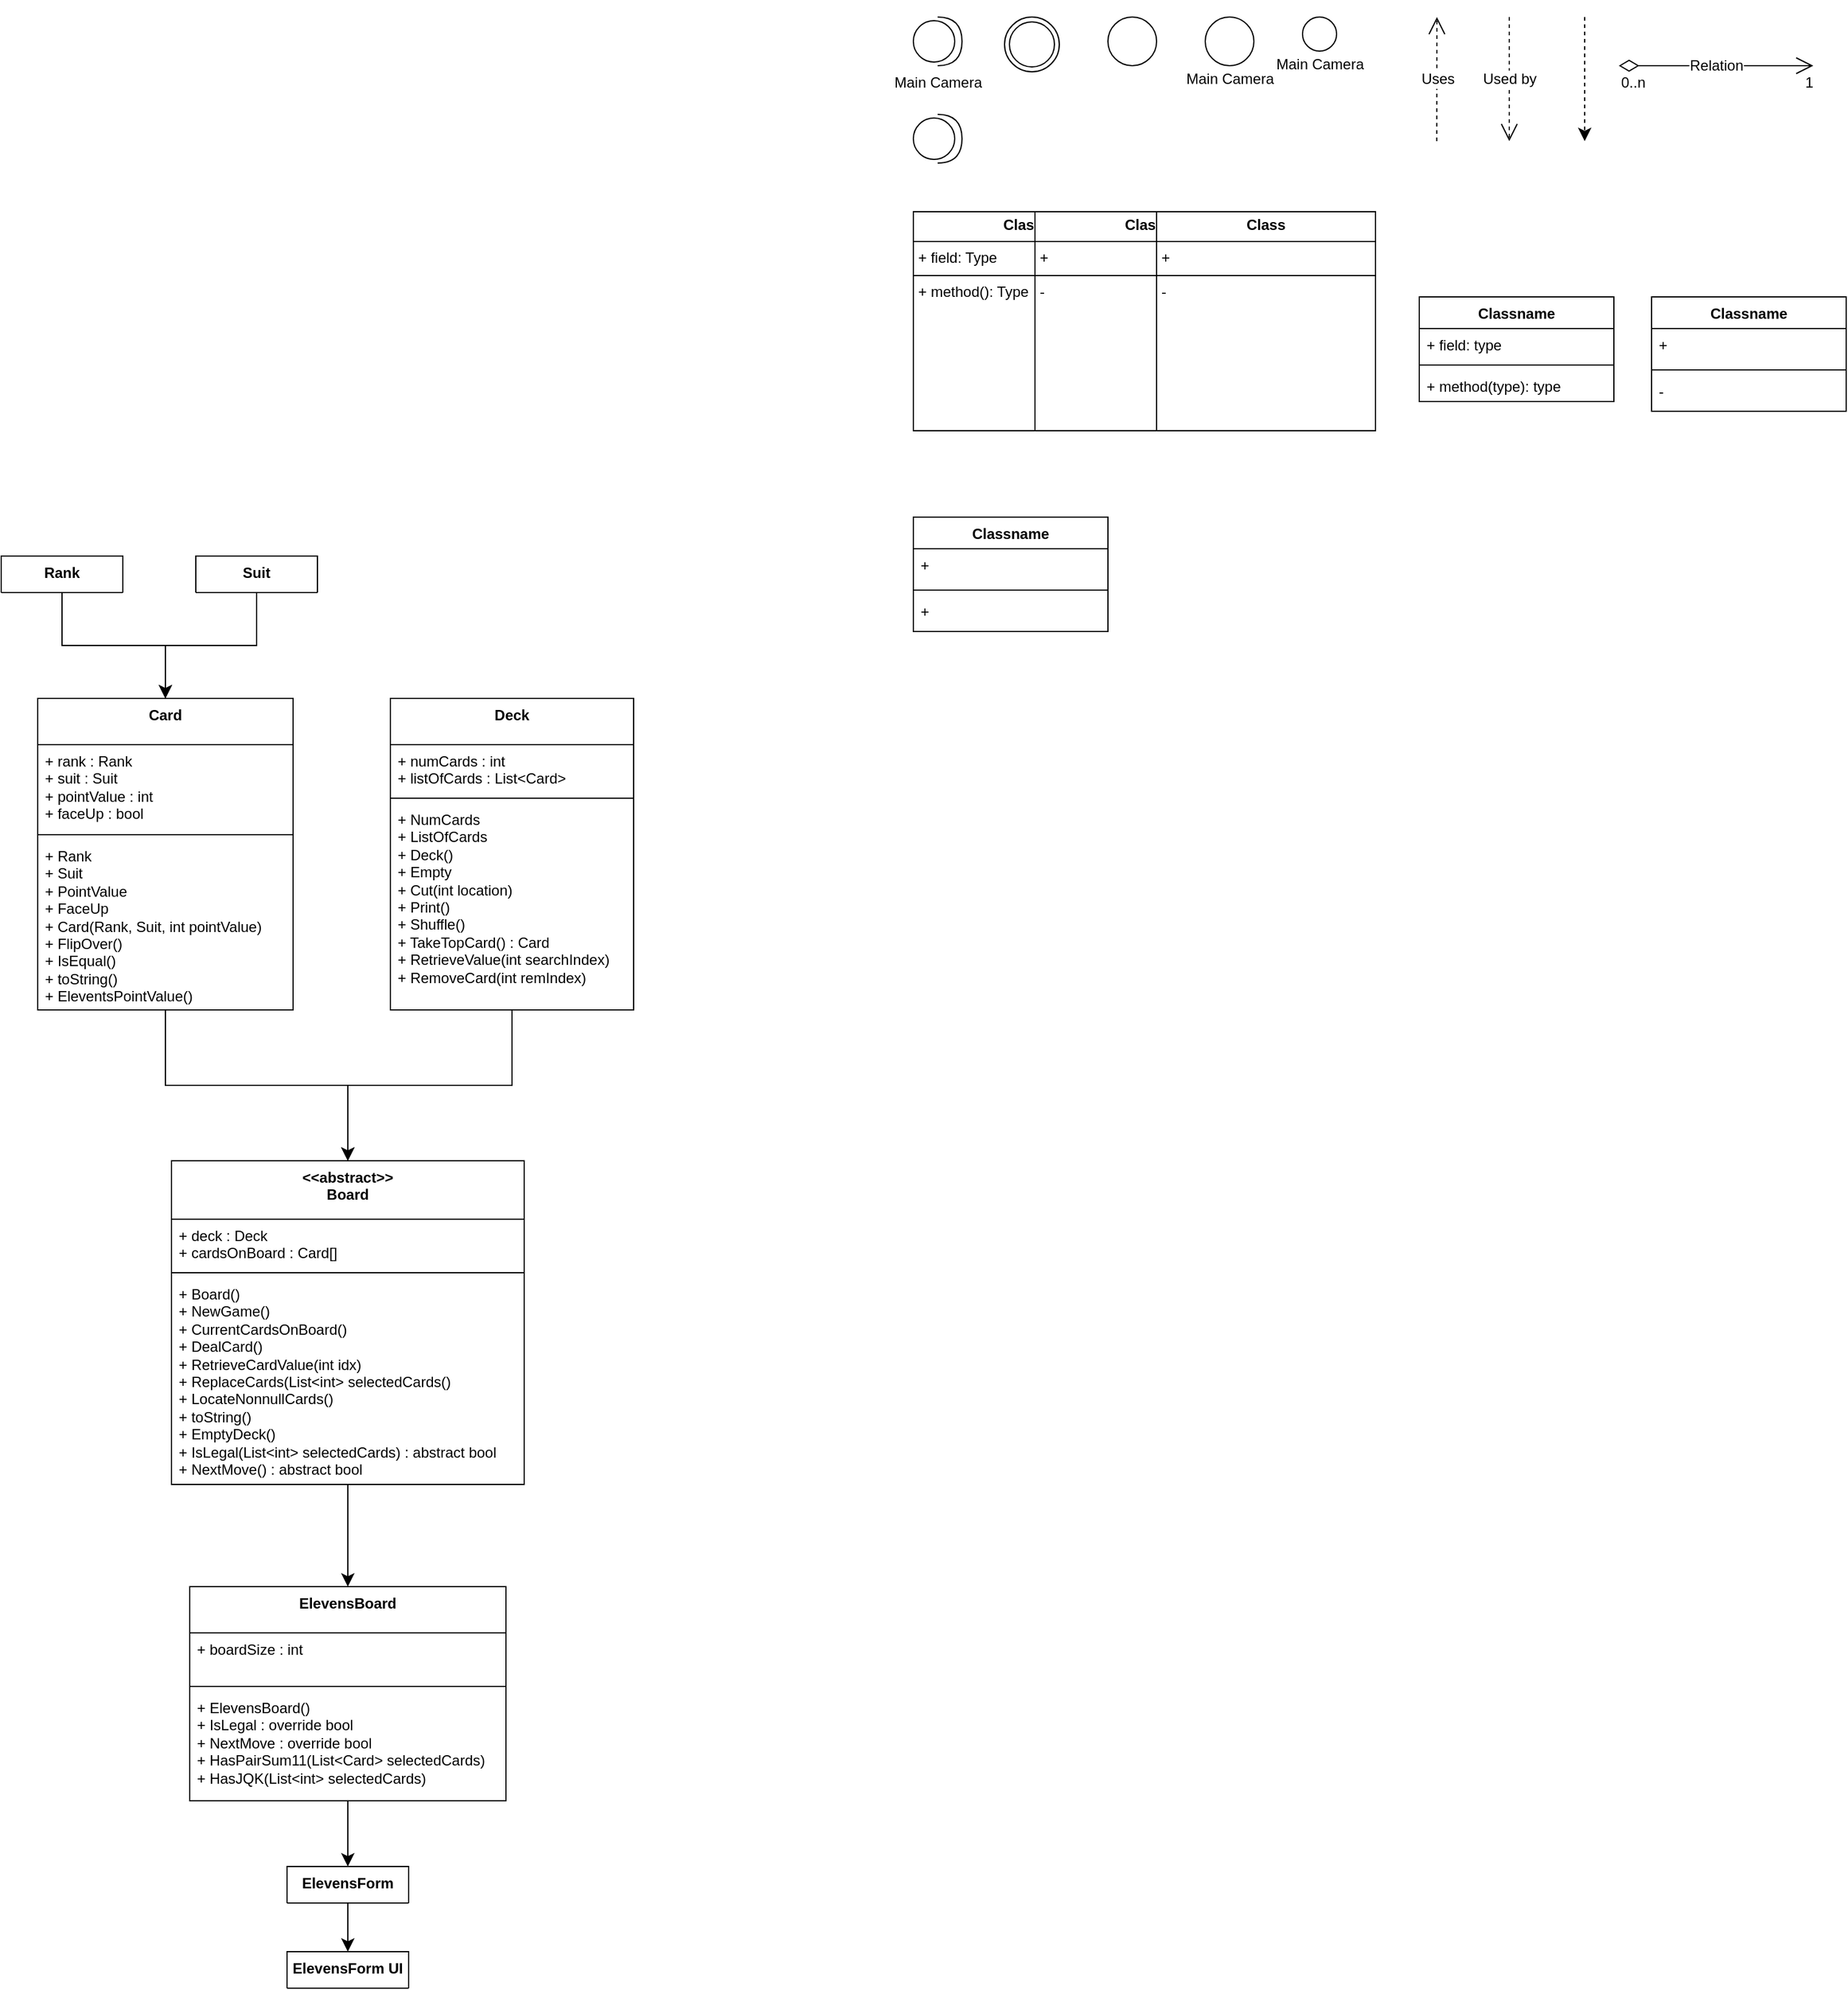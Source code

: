 <mxfile version="24.4.9" type="github" pages="2">
  <diagram id="C5RBs43oDa-KdzZeNtuy" name="Page-1">
    <mxGraphModel dx="2862" dy="1292" grid="1" gridSize="10" guides="1" tooltips="1" connect="1" arrows="1" fold="1" page="1" pageScale="1" pageWidth="827" pageHeight="1169" math="0" shadow="0">
      <root>
        <mxCell id="WIyWlLk6GJQsqaUBKTNV-0" />
        <mxCell id="WIyWlLk6GJQsqaUBKTNV-1" parent="WIyWlLk6GJQsqaUBKTNV-0" />
        <mxCell id="KGcUv-pFr_gMB9oFCGtX-23" value="&lt;p style=&quot;margin:0px;margin-top:4px;text-align:center;&quot;&gt;&lt;b&gt;Class&lt;/b&gt;&lt;/p&gt;&lt;hr size=&quot;1&quot; style=&quot;border-style:solid;&quot;/&gt;&lt;p style=&quot;margin:0px;margin-left:4px;&quot;&gt;+ field: Type&lt;/p&gt;&lt;hr size=&quot;1&quot; style=&quot;border-style:solid;&quot;/&gt;&lt;p style=&quot;margin:0px;margin-left:4px;&quot;&gt;+ method(): Type&lt;/p&gt;" style="verticalAlign=top;align=left;overflow=fill;html=1;whiteSpace=wrap;" parent="WIyWlLk6GJQsqaUBKTNV-1" vertex="1">
          <mxGeometry x="30" y="240" width="180" height="180" as="geometry" />
        </mxCell>
        <mxCell id="KGcUv-pFr_gMB9oFCGtX-24" value="" style="shape=providedRequiredInterface;html=1;verticalLabelPosition=bottom;sketch=0;" parent="WIyWlLk6GJQsqaUBKTNV-1" vertex="1">
          <mxGeometry x="30" y="160" width="40" height="40" as="geometry" />
        </mxCell>
        <mxCell id="KGcUv-pFr_gMB9oFCGtX-25" value="Main Camera" style="shape=providedRequiredInterface;html=1;verticalLabelPosition=bottom;sketch=0;verticalAlign=top;" parent="WIyWlLk6GJQsqaUBKTNV-1" vertex="1">
          <mxGeometry x="30" y="80" width="40" height="40" as="geometry" />
        </mxCell>
        <mxCell id="KGcUv-pFr_gMB9oFCGtX-26" value="&lt;p style=&quot;margin:0px;margin-top:4px;text-align:center;&quot;&gt;&lt;b&gt;Class&lt;/b&gt;&lt;/p&gt;&lt;hr size=&quot;1&quot; style=&quot;border-style:solid;&quot;&gt;&lt;p style=&quot;margin:0px;margin-left:4px;&quot;&gt;+&amp;nbsp;&lt;/p&gt;&lt;hr size=&quot;1&quot; style=&quot;border-style:solid;&quot;&gt;&lt;p style=&quot;margin:0px;margin-left:4px;&quot;&gt;-&amp;nbsp;&lt;/p&gt;" style="verticalAlign=top;align=left;overflow=fill;html=1;whiteSpace=wrap;" parent="WIyWlLk6GJQsqaUBKTNV-1" vertex="1">
          <mxGeometry x="130" y="240" width="180" height="180" as="geometry" />
        </mxCell>
        <mxCell id="KGcUv-pFr_gMB9oFCGtX-27" value="&lt;p style=&quot;margin:0px;margin-top:4px;text-align:center;&quot;&gt;&lt;b&gt;Class&lt;/b&gt;&lt;/p&gt;&lt;hr size=&quot;1&quot; style=&quot;border-style:solid;&quot;&gt;&lt;p style=&quot;margin:0px;margin-left:4px;&quot;&gt;+&amp;nbsp;&lt;/p&gt;&lt;hr size=&quot;1&quot; style=&quot;border-style:solid;&quot;&gt;&lt;p style=&quot;margin:0px;margin-left:4px;&quot;&gt;-&amp;nbsp;&lt;/p&gt;" style="verticalAlign=top;align=left;overflow=fill;html=1;whiteSpace=wrap;collapsible=1;" parent="WIyWlLk6GJQsqaUBKTNV-1" vertex="1">
          <mxGeometry x="230" y="240" width="180" height="180" as="geometry">
            <mxRectangle x="720" y="360" width="70" height="90" as="alternateBounds" />
          </mxGeometry>
        </mxCell>
        <mxCell id="KGcUv-pFr_gMB9oFCGtX-28" value="" style="ellipse;html=1;shape=endState;align=left;verticalAlign=top;fontFamily=Helvetica;fontSize=12;strokeColor=default;fillColor=none;" parent="WIyWlLk6GJQsqaUBKTNV-1" vertex="1">
          <mxGeometry x="105" y="80" width="45" height="45" as="geometry" />
        </mxCell>
        <mxCell id="KGcUv-pFr_gMB9oFCGtX-29" value="" style="ellipse;whiteSpace=wrap;html=1;aspect=fixed;strokeColor=default;align=left;verticalAlign=top;fontFamily=Helvetica;fontSize=12;fontColor=default;fillColor=default;" parent="WIyWlLk6GJQsqaUBKTNV-1" vertex="1">
          <mxGeometry x="190" y="80" width="40" height="40" as="geometry" />
        </mxCell>
        <mxCell id="KGcUv-pFr_gMB9oFCGtX-30" value="Main Camera" style="ellipse;strokeColor=default;align=center;verticalAlign=bottom;fontFamily=Helvetica;fontSize=12;fontColor=default;fillColor=none;html=1;labelBorderColor=none;labelBackgroundColor=none;noLabel=0;collapsible=0;backgroundOutline=0;movableLabel=1;aspect=fixed;enumerate=0;" parent="WIyWlLk6GJQsqaUBKTNV-1" vertex="1">
          <mxGeometry x="270" y="80" width="40" height="40" as="geometry">
            <mxPoint y="20" as="offset" />
          </mxGeometry>
        </mxCell>
        <mxCell id="KGcUv-pFr_gMB9oFCGtX-31" value="Main Camera" style="ellipse;strokeColor=default;align=center;verticalAlign=bottom;fontFamily=Helvetica;fontSize=12;fontColor=default;fillColor=none;html=1;labelBorderColor=none;labelBackgroundColor=none;noLabel=0;collapsible=0;backgroundOutline=0;movableLabel=1;aspect=fixed;enumerate=0;" parent="WIyWlLk6GJQsqaUBKTNV-1" vertex="1">
          <mxGeometry x="350" y="80" width="28" height="28" as="geometry">
            <mxPoint y="20" as="offset" />
          </mxGeometry>
        </mxCell>
        <mxCell id="KGcUv-pFr_gMB9oFCGtX-32" value="Classname" style="swimlane;fontStyle=1;align=center;verticalAlign=top;childLayout=stackLayout;horizontal=1;startSize=26;horizontalStack=0;resizeParent=1;resizeParentMax=0;resizeLast=0;collapsible=1;marginBottom=0;whiteSpace=wrap;html=1;autosize=1;" parent="WIyWlLk6GJQsqaUBKTNV-1" vertex="1">
          <mxGeometry x="446" y="310" width="160" height="86" as="geometry">
            <mxRectangle x="456" y="270" width="100" height="30" as="alternateBounds" />
          </mxGeometry>
        </mxCell>
        <mxCell id="KGcUv-pFr_gMB9oFCGtX-33" value="+ field: type" style="text;strokeColor=none;fillColor=none;align=left;verticalAlign=top;spacingLeft=4;spacingRight=4;overflow=hidden;rotatable=0;points=[[0,0.5],[1,0.5]];portConstraint=eastwest;whiteSpace=wrap;html=1;autosize=1;" parent="KGcUv-pFr_gMB9oFCGtX-32" vertex="1">
          <mxGeometry y="26" width="160" height="26" as="geometry" />
        </mxCell>
        <mxCell id="KGcUv-pFr_gMB9oFCGtX-34" value="" style="line;strokeWidth=1;fillColor=none;align=left;verticalAlign=middle;spacingTop=-1;spacingLeft=3;spacingRight=3;rotatable=0;labelPosition=right;points=[];portConstraint=eastwest;strokeColor=inherit;" parent="KGcUv-pFr_gMB9oFCGtX-32" vertex="1">
          <mxGeometry y="52" width="160" height="8" as="geometry" />
        </mxCell>
        <mxCell id="KGcUv-pFr_gMB9oFCGtX-35" value="+ method(type): type" style="text;strokeColor=none;fillColor=none;align=left;verticalAlign=top;spacingLeft=4;spacingRight=4;overflow=hidden;rotatable=0;points=[[0,0.5],[1,0.5]];portConstraint=eastwest;whiteSpace=wrap;html=1;autosize=1;" parent="KGcUv-pFr_gMB9oFCGtX-32" vertex="1">
          <mxGeometry y="60" width="160" height="26" as="geometry" />
        </mxCell>
        <mxCell id="KGcUv-pFr_gMB9oFCGtX-36" value="Classname" style="swimlane;fontStyle=1;align=center;verticalAlign=top;childLayout=stackLayout;horizontal=1;startSize=26;horizontalStack=0;resizeParent=1;resizeParentMax=0;resizeLast=0;collapsible=1;marginBottom=0;whiteSpace=wrap;html=1;autosize=1;" parent="WIyWlLk6GJQsqaUBKTNV-1" vertex="1">
          <mxGeometry x="637" y="310" width="160" height="94" as="geometry">
            <mxRectangle x="456" y="270" width="100" height="30" as="alternateBounds" />
          </mxGeometry>
        </mxCell>
        <mxCell id="KGcUv-pFr_gMB9oFCGtX-37" value="+&amp;nbsp;" style="text;strokeColor=none;fillColor=none;align=left;verticalAlign=top;spacingLeft=4;spacingRight=4;overflow=hidden;rotatable=0;points=[[0,0.5],[1,0.5]];portConstraint=eastwest;whiteSpace=wrap;html=1;autosize=1;" parent="KGcUv-pFr_gMB9oFCGtX-36" vertex="1">
          <mxGeometry y="26" width="160" height="30" as="geometry" />
        </mxCell>
        <mxCell id="KGcUv-pFr_gMB9oFCGtX-38" value="" style="line;strokeWidth=1;fillColor=none;align=left;verticalAlign=middle;spacingTop=-1;spacingLeft=3;spacingRight=3;rotatable=0;labelPosition=right;points=[];portConstraint=eastwest;strokeColor=inherit;" parent="KGcUv-pFr_gMB9oFCGtX-36" vertex="1">
          <mxGeometry y="56" width="160" height="8" as="geometry" />
        </mxCell>
        <mxCell id="KGcUv-pFr_gMB9oFCGtX-39" value="-&amp;nbsp;" style="text;strokeColor=none;fillColor=none;align=left;verticalAlign=top;spacingLeft=4;spacingRight=4;overflow=hidden;rotatable=0;points=[[0,0.5],[1,0.5]];portConstraint=eastwest;whiteSpace=wrap;html=1;autosize=1;" parent="KGcUv-pFr_gMB9oFCGtX-36" vertex="1">
          <mxGeometry y="64" width="160" height="30" as="geometry" />
        </mxCell>
        <mxCell id="KGcUv-pFr_gMB9oFCGtX-40" style="edgeStyle=elbowEdgeStyle;rounded=0;orthogonalLoop=1;jettySize=auto;elbow=vertical;html=1;strokeColor=default;align=center;verticalAlign=middle;fontFamily=Helvetica;fontSize=12;fontColor=default;labelBackgroundColor=default;startSize=8;endArrow=classic;endSize=8;dashed=1;" parent="WIyWlLk6GJQsqaUBKTNV-1" edge="1">
          <mxGeometry relative="1" as="geometry">
            <mxPoint x="582" y="80.0" as="sourcePoint" />
            <mxPoint x="582" y="182" as="targetPoint" />
          </mxGeometry>
        </mxCell>
        <mxCell id="KGcUv-pFr_gMB9oFCGtX-41" value="Uses" style="endArrow=open;endSize=12;dashed=1;html=1;rounded=0;strokeColor=default;align=center;verticalAlign=middle;fontFamily=Helvetica;fontSize=12;fontColor=default;labelBackgroundColor=default;edgeStyle=elbowEdgeStyle;elbow=horizontal;" parent="WIyWlLk6GJQsqaUBKTNV-1" edge="1">
          <mxGeometry width="160" relative="1" as="geometry">
            <mxPoint x="460.354" y="182" as="sourcePoint" />
            <mxPoint x="460.354" y="80.0" as="targetPoint" />
          </mxGeometry>
        </mxCell>
        <mxCell id="KGcUv-pFr_gMB9oFCGtX-42" value="Used by" style="endArrow=open;endSize=12;dashed=1;html=1;rounded=0;strokeColor=default;align=center;verticalAlign=middle;fontFamily=Helvetica;fontSize=12;fontColor=default;labelBackgroundColor=default;edgeStyle=elbowEdgeStyle;elbow=horizontal;" parent="WIyWlLk6GJQsqaUBKTNV-1" edge="1">
          <mxGeometry width="160" relative="1" as="geometry">
            <mxPoint x="520" y="80" as="sourcePoint" />
            <mxPoint x="520" y="182" as="targetPoint" />
          </mxGeometry>
        </mxCell>
        <mxCell id="KGcUv-pFr_gMB9oFCGtX-43" value="Relation" style="endArrow=open;html=1;endSize=12;startArrow=diamondThin;startSize=14;startFill=0;edgeStyle=orthogonalEdgeStyle;rounded=0;strokeColor=default;align=center;verticalAlign=middle;fontFamily=Helvetica;fontSize=12;fontColor=default;labelBackgroundColor=default;elbow=vertical;" parent="WIyWlLk6GJQsqaUBKTNV-1" edge="1">
          <mxGeometry relative="1" as="geometry">
            <mxPoint x="610" y="120" as="sourcePoint" />
            <mxPoint x="770" y="120" as="targetPoint" />
          </mxGeometry>
        </mxCell>
        <mxCell id="KGcUv-pFr_gMB9oFCGtX-44" value="0..n" style="edgeLabel;resizable=0;html=1;align=left;verticalAlign=top;fontFamily=Helvetica;fontSize=12;fontColor=default;labelBackgroundColor=default;" parent="KGcUv-pFr_gMB9oFCGtX-43" connectable="0" vertex="1">
          <mxGeometry x="-1" relative="1" as="geometry" />
        </mxCell>
        <mxCell id="KGcUv-pFr_gMB9oFCGtX-45" value="1" style="edgeLabel;resizable=0;html=1;align=right;verticalAlign=top;fontFamily=Helvetica;fontSize=12;fontColor=default;labelBackgroundColor=default;" parent="KGcUv-pFr_gMB9oFCGtX-43" connectable="0" vertex="1">
          <mxGeometry x="1" relative="1" as="geometry" />
        </mxCell>
        <mxCell id="KGcUv-pFr_gMB9oFCGtX-87" style="edgeStyle=elbowEdgeStyle;rounded=0;orthogonalLoop=1;jettySize=auto;html=1;fontSize=12;startSize=8;endSize=8;elbow=vertical;" parent="WIyWlLk6GJQsqaUBKTNV-1" source="KGcUv-pFr_gMB9oFCGtX-46" target="KGcUv-pFr_gMB9oFCGtX-71" edge="1">
          <mxGeometry relative="1" as="geometry" />
        </mxCell>
        <mxCell id="KGcUv-pFr_gMB9oFCGtX-46" value="Rank" style="swimlane;fontStyle=1;align=center;verticalAlign=top;childLayout=stackLayout;horizontal=1;startSize=38;horizontalStack=0;resizeParent=1;resizeParentMax=0;resizeLast=0;collapsible=1;marginBottom=0;whiteSpace=wrap;html=1;autosize=1;" parent="WIyWlLk6GJQsqaUBKTNV-1" vertex="1" collapsed="1">
          <mxGeometry x="-720" y="523" width="100" height="30" as="geometry">
            <mxRectangle x="-500" y="600" width="160" height="106" as="alternateBounds" />
          </mxGeometry>
        </mxCell>
        <mxCell id="KGcUv-pFr_gMB9oFCGtX-47" value="+&amp;nbsp;" style="text;strokeColor=none;fillColor=none;align=left;verticalAlign=top;spacingLeft=4;spacingRight=4;overflow=hidden;rotatable=0;points=[[0,0.5],[1,0.5]];portConstraint=eastwest;whiteSpace=wrap;html=1;autosize=1;" parent="KGcUv-pFr_gMB9oFCGtX-46" vertex="1">
          <mxGeometry y="38" width="160" height="30" as="geometry" />
        </mxCell>
        <mxCell id="KGcUv-pFr_gMB9oFCGtX-48" value="" style="line;strokeWidth=1;fillColor=none;align=left;verticalAlign=middle;spacingTop=-1;spacingLeft=3;spacingRight=3;rotatable=0;labelPosition=right;points=[];portConstraint=eastwest;strokeColor=inherit;" parent="KGcUv-pFr_gMB9oFCGtX-46" vertex="1">
          <mxGeometry y="68" width="160" height="8" as="geometry" />
        </mxCell>
        <mxCell id="KGcUv-pFr_gMB9oFCGtX-49" value="-&amp;nbsp;" style="text;strokeColor=none;fillColor=none;align=left;verticalAlign=top;spacingLeft=4;spacingRight=4;overflow=hidden;rotatable=0;points=[[0,0.5],[1,0.5]];portConstraint=eastwest;whiteSpace=wrap;html=1;autosize=1;" parent="KGcUv-pFr_gMB9oFCGtX-46" vertex="1">
          <mxGeometry y="76" width="160" height="30" as="geometry" />
        </mxCell>
        <mxCell id="KGcUv-pFr_gMB9oFCGtX-88" style="edgeStyle=elbowEdgeStyle;rounded=0;orthogonalLoop=1;jettySize=auto;elbow=vertical;html=1;strokeColor=default;align=center;verticalAlign=middle;fontFamily=Helvetica;fontSize=12;fontColor=default;labelBackgroundColor=default;startSize=8;endArrow=classic;endSize=8;" parent="WIyWlLk6GJQsqaUBKTNV-1" source="KGcUv-pFr_gMB9oFCGtX-54" target="KGcUv-pFr_gMB9oFCGtX-71" edge="1">
          <mxGeometry relative="1" as="geometry" />
        </mxCell>
        <mxCell id="KGcUv-pFr_gMB9oFCGtX-54" value="Suit" style="swimlane;fontStyle=1;align=center;verticalAlign=top;childLayout=stackLayout;horizontal=1;startSize=38;horizontalStack=0;resizeParent=1;resizeParentMax=0;resizeLast=0;collapsible=1;marginBottom=0;whiteSpace=wrap;html=1;autosize=1;" parent="WIyWlLk6GJQsqaUBKTNV-1" vertex="1" collapsed="1">
          <mxGeometry x="-560" y="523" width="100" height="30" as="geometry">
            <mxRectangle x="-280" y="568" width="160" height="106" as="alternateBounds" />
          </mxGeometry>
        </mxCell>
        <mxCell id="KGcUv-pFr_gMB9oFCGtX-55" value="+&amp;nbsp;" style="text;strokeColor=none;fillColor=none;align=left;verticalAlign=top;spacingLeft=4;spacingRight=4;overflow=hidden;rotatable=0;points=[[0,0.5],[1,0.5]];portConstraint=eastwest;whiteSpace=wrap;html=1;autosize=1;" parent="KGcUv-pFr_gMB9oFCGtX-54" vertex="1">
          <mxGeometry y="38" width="160" height="30" as="geometry" />
        </mxCell>
        <mxCell id="KGcUv-pFr_gMB9oFCGtX-56" value="" style="line;strokeWidth=1;fillColor=none;align=left;verticalAlign=middle;spacingTop=-1;spacingLeft=3;spacingRight=3;rotatable=0;labelPosition=right;points=[];portConstraint=eastwest;strokeColor=inherit;" parent="KGcUv-pFr_gMB9oFCGtX-54" vertex="1">
          <mxGeometry y="68" width="160" height="8" as="geometry" />
        </mxCell>
        <mxCell id="KGcUv-pFr_gMB9oFCGtX-57" value="-&amp;nbsp;" style="text;strokeColor=none;fillColor=none;align=left;verticalAlign=top;spacingLeft=4;spacingRight=4;overflow=hidden;rotatable=0;points=[[0,0.5],[1,0.5]];portConstraint=eastwest;whiteSpace=wrap;html=1;autosize=1;" parent="KGcUv-pFr_gMB9oFCGtX-54" vertex="1">
          <mxGeometry y="76" width="160" height="30" as="geometry" />
        </mxCell>
        <mxCell id="KGcUv-pFr_gMB9oFCGtX-95" style="edgeStyle=elbowEdgeStyle;rounded=0;orthogonalLoop=1;jettySize=auto;elbow=vertical;html=1;strokeColor=default;align=center;verticalAlign=middle;fontFamily=Helvetica;fontSize=12;fontColor=default;labelBackgroundColor=default;startSize=8;endArrow=classic;endSize=8;" parent="WIyWlLk6GJQsqaUBKTNV-1" source="KGcUv-pFr_gMB9oFCGtX-58" target="KGcUv-pFr_gMB9oFCGtX-83" edge="1">
          <mxGeometry relative="1" as="geometry" />
        </mxCell>
        <mxCell id="KGcUv-pFr_gMB9oFCGtX-58" value="Deck" style="swimlane;fontStyle=1;align=center;verticalAlign=top;childLayout=stackLayout;horizontal=1;startSize=38;horizontalStack=0;resizeParent=1;resizeParentMax=0;resizeLast=0;collapsible=1;marginBottom=0;whiteSpace=wrap;html=1;autosize=1;" parent="WIyWlLk6GJQsqaUBKTNV-1" vertex="1">
          <mxGeometry x="-400" y="640" width="200" height="256" as="geometry">
            <mxRectangle x="456" y="270" width="100" height="30" as="alternateBounds" />
          </mxGeometry>
        </mxCell>
        <mxCell id="KGcUv-pFr_gMB9oFCGtX-59" value="&lt;div&gt;+ numCards : int&lt;br&gt;&lt;/div&gt;+ listOfCards : List&amp;lt;Card&amp;gt;" style="text;strokeColor=none;fillColor=none;align=left;verticalAlign=top;spacingLeft=4;spacingRight=4;overflow=hidden;rotatable=0;points=[[0,0.5],[1,0.5]];portConstraint=eastwest;whiteSpace=wrap;html=1;autosize=1;" parent="KGcUv-pFr_gMB9oFCGtX-58" vertex="1">
          <mxGeometry y="38" width="200" height="40" as="geometry" />
        </mxCell>
        <mxCell id="KGcUv-pFr_gMB9oFCGtX-60" value="" style="line;strokeWidth=1;fillColor=none;align=left;verticalAlign=middle;spacingTop=-1;spacingLeft=3;spacingRight=3;rotatable=0;labelPosition=right;points=[];portConstraint=eastwest;strokeColor=inherit;" parent="KGcUv-pFr_gMB9oFCGtX-58" vertex="1">
          <mxGeometry y="78" width="200" height="8" as="geometry" />
        </mxCell>
        <mxCell id="KGcUv-pFr_gMB9oFCGtX-61" value="+ NumCards&lt;div&gt;+ ListOfCards&lt;/div&gt;&lt;div&gt;+ Deck()&lt;/div&gt;&lt;div&gt;+ Empty&lt;/div&gt;&lt;div&gt;+ Cut(int location)&lt;/div&gt;&lt;div&gt;+ Print()&lt;/div&gt;&lt;div&gt;+ Shuffle()&lt;/div&gt;&lt;div&gt;+ TakeTopCard() : Card&lt;/div&gt;&lt;div&gt;&lt;div&gt;+ RetrieveValue(int searchIndex)&lt;/div&gt;&lt;/div&gt;&lt;div&gt;&lt;span style=&quot;background-color: initial;&quot;&gt;+ RemoveCard(int remIndex)&lt;/span&gt;&lt;br&gt;&lt;/div&gt;&lt;div&gt;&lt;br&gt;&lt;/div&gt;" style="text;strokeColor=none;fillColor=none;align=left;verticalAlign=top;spacingLeft=4;spacingRight=4;overflow=hidden;rotatable=0;points=[[0,0.5],[1,0.5]];portConstraint=eastwest;whiteSpace=wrap;html=1;autosize=1;fontFamily=Helvetica;" parent="KGcUv-pFr_gMB9oFCGtX-58" vertex="1">
          <mxGeometry y="86" width="200" height="170" as="geometry" />
        </mxCell>
        <mxCell id="KGcUv-pFr_gMB9oFCGtX-94" style="edgeStyle=elbowEdgeStyle;rounded=0;orthogonalLoop=1;jettySize=auto;elbow=vertical;html=1;strokeColor=default;align=center;verticalAlign=middle;fontFamily=Helvetica;fontSize=12;fontColor=default;labelBackgroundColor=default;startSize=8;endArrow=classic;endSize=8;" parent="WIyWlLk6GJQsqaUBKTNV-1" source="KGcUv-pFr_gMB9oFCGtX-71" target="KGcUv-pFr_gMB9oFCGtX-83" edge="1">
          <mxGeometry relative="1" as="geometry" />
        </mxCell>
        <mxCell id="KGcUv-pFr_gMB9oFCGtX-71" value="Card" style="swimlane;fontStyle=1;align=center;verticalAlign=top;childLayout=stackLayout;horizontal=1;startSize=38;horizontalStack=0;resizeParent=1;resizeParentMax=0;resizeLast=0;collapsible=1;marginBottom=0;whiteSpace=wrap;html=1;autosize=1;fontFamily=Helvetica;" parent="WIyWlLk6GJQsqaUBKTNV-1" vertex="1">
          <mxGeometry x="-690" y="640" width="210" height="256" as="geometry">
            <mxRectangle x="456" y="270" width="100" height="30" as="alternateBounds" />
          </mxGeometry>
        </mxCell>
        <mxCell id="KGcUv-pFr_gMB9oFCGtX-72" value="&lt;div&gt;+ rank : Rank&lt;/div&gt;+ suit : Suit&lt;div&gt;+ pointValue : int&lt;br&gt;&lt;div&gt;+ faceUp : bool&lt;/div&gt;&lt;/div&gt;" style="text;strokeColor=none;fillColor=none;align=left;verticalAlign=top;spacingLeft=4;spacingRight=4;overflow=hidden;rotatable=0;points=[[0,0.5],[1,0.5]];portConstraint=eastwest;whiteSpace=wrap;html=1;autosize=1;" parent="KGcUv-pFr_gMB9oFCGtX-71" vertex="1">
          <mxGeometry y="38" width="210" height="70" as="geometry" />
        </mxCell>
        <mxCell id="KGcUv-pFr_gMB9oFCGtX-73" value="" style="line;strokeWidth=1;fillColor=none;align=left;verticalAlign=middle;spacingTop=-1;spacingLeft=3;spacingRight=3;rotatable=0;labelPosition=right;points=[];portConstraint=eastwest;strokeColor=inherit;" parent="KGcUv-pFr_gMB9oFCGtX-71" vertex="1">
          <mxGeometry y="108" width="210" height="8" as="geometry" />
        </mxCell>
        <mxCell id="KGcUv-pFr_gMB9oFCGtX-74" value="&lt;div&gt;+ Rank&lt;/div&gt;&lt;div&gt;+ Suit&lt;/div&gt;&lt;div&gt;+ PointValue&lt;/div&gt;&lt;div&gt;+ FaceUp&lt;/div&gt;&lt;div&gt;+ Card(Rank, Suit, int pointValue)&lt;br&gt;&lt;/div&gt;&lt;div&gt;+ FlipOver()&lt;/div&gt;&lt;div&gt;+ IsEqual()&lt;/div&gt;&lt;div&gt;+ toString()&lt;/div&gt;&lt;div&gt;+ EleventsPointValue()&lt;/div&gt;" style="text;strokeColor=none;fillColor=none;align=left;verticalAlign=top;spacingLeft=4;spacingRight=4;overflow=hidden;rotatable=0;points=[[0,0.5],[1,0.5]];portConstraint=eastwest;whiteSpace=wrap;html=1;autosize=1;" parent="KGcUv-pFr_gMB9oFCGtX-71" vertex="1">
          <mxGeometry y="116" width="210" height="140" as="geometry" />
        </mxCell>
        <mxCell id="KGcUv-pFr_gMB9oFCGtX-79" value="Classname" style="swimlane;fontStyle=1;align=center;verticalAlign=top;childLayout=stackLayout;horizontal=1;startSize=26;horizontalStack=0;resizeParent=1;resizeParentMax=0;resizeLast=0;collapsible=1;marginBottom=0;whiteSpace=wrap;html=1;autosize=1;" parent="WIyWlLk6GJQsqaUBKTNV-1" vertex="1">
          <mxGeometry x="30" y="491" width="160" height="94" as="geometry">
            <mxRectangle x="456" y="270" width="100" height="30" as="alternateBounds" />
          </mxGeometry>
        </mxCell>
        <mxCell id="KGcUv-pFr_gMB9oFCGtX-80" value="+&amp;nbsp;" style="text;strokeColor=none;fillColor=none;align=left;verticalAlign=top;spacingLeft=4;spacingRight=4;overflow=hidden;rotatable=0;points=[[0,0.5],[1,0.5]];portConstraint=eastwest;whiteSpace=wrap;html=1;autosize=1;" parent="KGcUv-pFr_gMB9oFCGtX-79" vertex="1">
          <mxGeometry y="26" width="160" height="30" as="geometry" />
        </mxCell>
        <mxCell id="KGcUv-pFr_gMB9oFCGtX-81" value="" style="line;strokeWidth=1;fillColor=none;align=left;verticalAlign=middle;spacingTop=-1;spacingLeft=3;spacingRight=3;rotatable=0;labelPosition=right;points=[];portConstraint=eastwest;strokeColor=inherit;" parent="KGcUv-pFr_gMB9oFCGtX-79" vertex="1">
          <mxGeometry y="56" width="160" height="8" as="geometry" />
        </mxCell>
        <mxCell id="KGcUv-pFr_gMB9oFCGtX-82" value="+" style="text;strokeColor=none;fillColor=none;align=left;verticalAlign=top;spacingLeft=4;spacingRight=4;overflow=hidden;rotatable=0;points=[[0,0.5],[1,0.5]];portConstraint=eastwest;whiteSpace=wrap;html=1;autosize=1;" parent="KGcUv-pFr_gMB9oFCGtX-79" vertex="1">
          <mxGeometry y="64" width="160" height="30" as="geometry" />
        </mxCell>
        <mxCell id="ddzjOJMnXyjiLpC934lL-8" style="edgeStyle=none;curved=1;rounded=0;orthogonalLoop=1;jettySize=auto;html=1;fontSize=12;startSize=8;endSize=8;" edge="1" parent="WIyWlLk6GJQsqaUBKTNV-1" source="KGcUv-pFr_gMB9oFCGtX-83" target="KGcUv-pFr_gMB9oFCGtX-89">
          <mxGeometry relative="1" as="geometry" />
        </mxCell>
        <mxCell id="KGcUv-pFr_gMB9oFCGtX-83" value="&lt;div&gt;&amp;lt;&amp;lt;abstract&amp;gt;&amp;gt;&lt;/div&gt;Board" style="swimlane;fontStyle=1;align=center;verticalAlign=top;childLayout=stackLayout;horizontal=1;startSize=48;horizontalStack=0;resizeParent=1;resizeParentMax=0;resizeLast=0;collapsible=1;marginBottom=0;whiteSpace=wrap;html=1;autosize=1;" parent="WIyWlLk6GJQsqaUBKTNV-1" vertex="1">
          <mxGeometry x="-580" y="1020" width="290" height="266" as="geometry">
            <mxRectangle x="456" y="270" width="100" height="30" as="alternateBounds" />
          </mxGeometry>
        </mxCell>
        <mxCell id="KGcUv-pFr_gMB9oFCGtX-84" value="+ deck : Deck&lt;div&gt;+ cardsOnBoard : Card[]&lt;/div&gt;" style="text;strokeColor=none;fillColor=none;align=left;verticalAlign=top;spacingLeft=4;spacingRight=4;overflow=hidden;rotatable=0;points=[[0,0.5],[1,0.5]];portConstraint=eastwest;whiteSpace=wrap;html=1;autosize=1;" parent="KGcUv-pFr_gMB9oFCGtX-83" vertex="1">
          <mxGeometry y="48" width="290" height="40" as="geometry" />
        </mxCell>
        <mxCell id="KGcUv-pFr_gMB9oFCGtX-85" value="" style="line;strokeWidth=1;fillColor=none;align=left;verticalAlign=middle;spacingTop=-1;spacingLeft=3;spacingRight=3;rotatable=0;labelPosition=right;points=[];portConstraint=eastwest;strokeColor=inherit;" parent="KGcUv-pFr_gMB9oFCGtX-83" vertex="1">
          <mxGeometry y="88" width="290" height="8" as="geometry" />
        </mxCell>
        <mxCell id="KGcUv-pFr_gMB9oFCGtX-86" value="+ Board()&lt;div&gt;+ NewGame()&lt;/div&gt;&lt;div&gt;+ CurrentCardsOnBoard()&lt;/div&gt;&lt;div&gt;+ DealCard()&lt;/div&gt;&lt;div&gt;+ RetrieveCardValue(int idx)&lt;/div&gt;&lt;div&gt;+ ReplaceCards(List&amp;lt;int&amp;gt; selectedCards()&lt;/div&gt;&lt;div&gt;+ LocateNonnullCards()&lt;/div&gt;&lt;div&gt;+ toString()&lt;/div&gt;&lt;div&gt;+ EmptyDeck()&lt;/div&gt;&lt;div&gt;+ IsLegal(List&amp;lt;int&amp;gt; selectedCards) : abstract bool&lt;/div&gt;&lt;div&gt;+ NextMove() : abstract bool&lt;/div&gt;" style="text;strokeColor=none;fillColor=none;align=left;verticalAlign=top;spacingLeft=4;spacingRight=4;overflow=hidden;rotatable=0;points=[[0,0.5],[1,0.5]];portConstraint=eastwest;whiteSpace=wrap;html=1;autosize=1;" parent="KGcUv-pFr_gMB9oFCGtX-83" vertex="1">
          <mxGeometry y="96" width="290" height="170" as="geometry" />
        </mxCell>
        <mxCell id="ddzjOJMnXyjiLpC934lL-9" style="edgeStyle=elbowEdgeStyle;rounded=0;orthogonalLoop=1;jettySize=auto;html=1;fontSize=12;startSize=8;endSize=8;elbow=vertical;" edge="1" parent="WIyWlLk6GJQsqaUBKTNV-1" source="KGcUv-pFr_gMB9oFCGtX-89" target="ddzjOJMnXyjiLpC934lL-0">
          <mxGeometry relative="1" as="geometry" />
        </mxCell>
        <mxCell id="KGcUv-pFr_gMB9oFCGtX-89" value="ElevensBoard" style="swimlane;fontStyle=1;align=center;verticalAlign=top;childLayout=stackLayout;horizontal=1;startSize=38;horizontalStack=0;resizeParent=1;resizeParentMax=0;resizeLast=0;collapsible=1;marginBottom=0;whiteSpace=wrap;html=1;autosize=1;" parent="WIyWlLk6GJQsqaUBKTNV-1" vertex="1">
          <mxGeometry x="-565" y="1370" width="260" height="176" as="geometry">
            <mxRectangle x="456" y="270" width="100" height="30" as="alternateBounds" />
          </mxGeometry>
        </mxCell>
        <mxCell id="KGcUv-pFr_gMB9oFCGtX-90" value="+ boardSize : int&lt;div&gt;&lt;br&gt;&lt;/div&gt;" style="text;strokeColor=none;fillColor=none;align=left;verticalAlign=top;spacingLeft=4;spacingRight=4;overflow=hidden;rotatable=0;points=[[0,0.5],[1,0.5]];portConstraint=eastwest;whiteSpace=wrap;html=1;autosize=1;" parent="KGcUv-pFr_gMB9oFCGtX-89" vertex="1">
          <mxGeometry y="38" width="260" height="40" as="geometry" />
        </mxCell>
        <mxCell id="KGcUv-pFr_gMB9oFCGtX-91" value="" style="line;strokeWidth=1;fillColor=none;align=left;verticalAlign=middle;spacingTop=-1;spacingLeft=3;spacingRight=3;rotatable=0;labelPosition=right;points=[];portConstraint=eastwest;strokeColor=inherit;" parent="KGcUv-pFr_gMB9oFCGtX-89" vertex="1">
          <mxGeometry y="78" width="260" height="8" as="geometry" />
        </mxCell>
        <mxCell id="KGcUv-pFr_gMB9oFCGtX-92" value="+ ElevensBoard()&lt;div&gt;+ IsLegal : override bool&lt;/div&gt;&lt;div&gt;+ NextMove : override bool&lt;/div&gt;&lt;div&gt;+ HasPairSum11(List&amp;lt;Card&amp;gt; selectedCards)&lt;/div&gt;&lt;div&gt;+ HasJQK(List&amp;lt;int&amp;gt; selectedCards)&lt;/div&gt;" style="text;strokeColor=none;fillColor=none;align=left;verticalAlign=top;spacingLeft=4;spacingRight=4;overflow=hidden;rotatable=0;points=[[0,0.5],[1,0.5]];portConstraint=eastwest;whiteSpace=wrap;html=1;autosize=1;" parent="KGcUv-pFr_gMB9oFCGtX-89" vertex="1">
          <mxGeometry y="86" width="260" height="90" as="geometry" />
        </mxCell>
        <mxCell id="ddzjOJMnXyjiLpC934lL-10" style="edgeStyle=elbowEdgeStyle;rounded=0;orthogonalLoop=1;jettySize=auto;html=1;fontSize=12;startSize=8;endSize=8;elbow=vertical;" edge="1" parent="WIyWlLk6GJQsqaUBKTNV-1" source="ddzjOJMnXyjiLpC934lL-0" target="ddzjOJMnXyjiLpC934lL-4">
          <mxGeometry relative="1" as="geometry" />
        </mxCell>
        <mxCell id="ddzjOJMnXyjiLpC934lL-0" value="ElevensForm" style="swimlane;fontStyle=1;align=center;verticalAlign=top;childLayout=stackLayout;horizontal=1;startSize=38;horizontalStack=0;resizeParent=1;resizeParentMax=0;resizeLast=0;collapsible=1;marginBottom=0;whiteSpace=wrap;html=1;autosize=1;" vertex="1" collapsed="1" parent="WIyWlLk6GJQsqaUBKTNV-1">
          <mxGeometry x="-485" y="1600" width="100" height="30" as="geometry">
            <mxRectangle x="-80" y="1210" width="160" height="106" as="alternateBounds" />
          </mxGeometry>
        </mxCell>
        <mxCell id="ddzjOJMnXyjiLpC934lL-1" value="+&amp;nbsp;" style="text;strokeColor=none;fillColor=none;align=left;verticalAlign=top;spacingLeft=4;spacingRight=4;overflow=hidden;rotatable=0;points=[[0,0.5],[1,0.5]];portConstraint=eastwest;whiteSpace=wrap;html=1;autosize=1;" vertex="1" parent="ddzjOJMnXyjiLpC934lL-0">
          <mxGeometry y="38" width="160" height="30" as="geometry" />
        </mxCell>
        <mxCell id="ddzjOJMnXyjiLpC934lL-2" value="" style="line;strokeWidth=1;fillColor=none;align=left;verticalAlign=middle;spacingTop=-1;spacingLeft=3;spacingRight=3;rotatable=0;labelPosition=right;points=[];portConstraint=eastwest;strokeColor=inherit;" vertex="1" parent="ddzjOJMnXyjiLpC934lL-0">
          <mxGeometry y="68" width="160" height="8" as="geometry" />
        </mxCell>
        <mxCell id="ddzjOJMnXyjiLpC934lL-3" value="+" style="text;strokeColor=none;fillColor=none;align=left;verticalAlign=top;spacingLeft=4;spacingRight=4;overflow=hidden;rotatable=0;points=[[0,0.5],[1,0.5]];portConstraint=eastwest;whiteSpace=wrap;html=1;autosize=1;" vertex="1" parent="ddzjOJMnXyjiLpC934lL-0">
          <mxGeometry y="76" width="160" height="30" as="geometry" />
        </mxCell>
        <mxCell id="ddzjOJMnXyjiLpC934lL-4" value="ElevensForm UI" style="swimlane;fontStyle=1;align=center;verticalAlign=top;childLayout=stackLayout;horizontal=1;startSize=38;horizontalStack=0;resizeParent=1;resizeParentMax=0;resizeLast=0;collapsible=1;marginBottom=0;whiteSpace=wrap;html=1;autosize=1;" vertex="1" collapsed="1" parent="WIyWlLk6GJQsqaUBKTNV-1">
          <mxGeometry x="-485" y="1670" width="100" height="30" as="geometry">
            <mxRectangle x="105" y="970" width="160" height="106" as="alternateBounds" />
          </mxGeometry>
        </mxCell>
        <mxCell id="ddzjOJMnXyjiLpC934lL-5" value="+&amp;nbsp;" style="text;strokeColor=none;fillColor=none;align=left;verticalAlign=top;spacingLeft=4;spacingRight=4;overflow=hidden;rotatable=0;points=[[0,0.5],[1,0.5]];portConstraint=eastwest;whiteSpace=wrap;html=1;autosize=1;" vertex="1" parent="ddzjOJMnXyjiLpC934lL-4">
          <mxGeometry y="38" width="160" height="30" as="geometry" />
        </mxCell>
        <mxCell id="ddzjOJMnXyjiLpC934lL-6" value="" style="line;strokeWidth=1;fillColor=none;align=left;verticalAlign=middle;spacingTop=-1;spacingLeft=3;spacingRight=3;rotatable=0;labelPosition=right;points=[];portConstraint=eastwest;strokeColor=inherit;" vertex="1" parent="ddzjOJMnXyjiLpC934lL-4">
          <mxGeometry y="68" width="160" height="8" as="geometry" />
        </mxCell>
        <mxCell id="ddzjOJMnXyjiLpC934lL-7" value="+" style="text;strokeColor=none;fillColor=none;align=left;verticalAlign=top;spacingLeft=4;spacingRight=4;overflow=hidden;rotatable=0;points=[[0,0.5],[1,0.5]];portConstraint=eastwest;whiteSpace=wrap;html=1;autosize=1;" vertex="1" parent="ddzjOJMnXyjiLpC934lL-4">
          <mxGeometry y="76" width="160" height="30" as="geometry" />
        </mxCell>
      </root>
    </mxGraphModel>
  </diagram>
  <diagram name="Copy of Page-1" id="Sj18CWGtmTyctkWbkZBB">
    <mxGraphModel dx="2353" dy="1180" grid="1" gridSize="10" guides="1" tooltips="1" connect="1" arrows="1" fold="1" page="1" pageScale="1" pageWidth="827" pageHeight="1169" math="0" shadow="0">
      <root>
        <mxCell id="Ot5ebw1Mijma1OUjENh1-0" />
        <mxCell id="Ot5ebw1Mijma1OUjENh1-1" parent="Ot5ebw1Mijma1OUjENh1-0" />
        <mxCell id="Ot5ebw1Mijma1OUjENh1-25" style="edgeStyle=elbowEdgeStyle;rounded=0;orthogonalLoop=1;jettySize=auto;html=1;fontSize=12;startSize=8;endSize=8;elbow=vertical;" parent="Ot5ebw1Mijma1OUjENh1-1" source="Ot5ebw1Mijma1OUjENh1-26" target="Ot5ebw1Mijma1OUjENh1-41" edge="1">
          <mxGeometry relative="1" as="geometry" />
        </mxCell>
        <mxCell id="Ot5ebw1Mijma1OUjENh1-26" value="Rank" style="swimlane;fontStyle=1;align=center;verticalAlign=top;childLayout=stackLayout;horizontal=1;startSize=38;horizontalStack=0;resizeParent=1;resizeParentMax=0;resizeLast=0;collapsible=1;marginBottom=0;whiteSpace=wrap;html=1;autosize=1;" parent="Ot5ebw1Mijma1OUjENh1-1" vertex="1" collapsed="1">
          <mxGeometry x="-674" y="523" width="100" height="30" as="geometry">
            <mxRectangle x="-500" y="600" width="160" height="106" as="alternateBounds" />
          </mxGeometry>
        </mxCell>
        <mxCell id="Ot5ebw1Mijma1OUjENh1-27" value="+&amp;nbsp;" style="text;strokeColor=none;fillColor=none;align=left;verticalAlign=top;spacingLeft=4;spacingRight=4;overflow=hidden;rotatable=0;points=[[0,0.5],[1,0.5]];portConstraint=eastwest;whiteSpace=wrap;html=1;autosize=1;" parent="Ot5ebw1Mijma1OUjENh1-26" vertex="1">
          <mxGeometry y="38" width="160" height="30" as="geometry" />
        </mxCell>
        <mxCell id="Ot5ebw1Mijma1OUjENh1-28" value="" style="line;strokeWidth=1;fillColor=none;align=left;verticalAlign=middle;spacingTop=-1;spacingLeft=3;spacingRight=3;rotatable=0;labelPosition=right;points=[];portConstraint=eastwest;strokeColor=inherit;" parent="Ot5ebw1Mijma1OUjENh1-26" vertex="1">
          <mxGeometry y="68" width="160" height="8" as="geometry" />
        </mxCell>
        <mxCell id="Ot5ebw1Mijma1OUjENh1-29" value="-&amp;nbsp;" style="text;strokeColor=none;fillColor=none;align=left;verticalAlign=top;spacingLeft=4;spacingRight=4;overflow=hidden;rotatable=0;points=[[0,0.5],[1,0.5]];portConstraint=eastwest;whiteSpace=wrap;html=1;autosize=1;" parent="Ot5ebw1Mijma1OUjENh1-26" vertex="1">
          <mxGeometry y="76" width="160" height="30" as="geometry" />
        </mxCell>
        <mxCell id="Ot5ebw1Mijma1OUjENh1-30" style="edgeStyle=elbowEdgeStyle;rounded=0;orthogonalLoop=1;jettySize=auto;elbow=vertical;html=1;strokeColor=default;align=center;verticalAlign=middle;fontFamily=Helvetica;fontSize=12;fontColor=default;labelBackgroundColor=default;startSize=8;endArrow=classic;endSize=8;" parent="Ot5ebw1Mijma1OUjENh1-1" source="Ot5ebw1Mijma1OUjENh1-31" target="Ot5ebw1Mijma1OUjENh1-41" edge="1">
          <mxGeometry relative="1" as="geometry" />
        </mxCell>
        <mxCell id="Ot5ebw1Mijma1OUjENh1-31" value="Suit" style="swimlane;fontStyle=1;align=center;verticalAlign=top;childLayout=stackLayout;horizontal=1;startSize=38;horizontalStack=0;resizeParent=1;resizeParentMax=0;resizeLast=0;collapsible=1;marginBottom=0;whiteSpace=wrap;html=1;autosize=1;" parent="Ot5ebw1Mijma1OUjENh1-1" vertex="1" collapsed="1">
          <mxGeometry x="-514" y="523" width="100" height="30" as="geometry">
            <mxRectangle x="-280" y="568" width="160" height="106" as="alternateBounds" />
          </mxGeometry>
        </mxCell>
        <mxCell id="Ot5ebw1Mijma1OUjENh1-32" value="+&amp;nbsp;" style="text;strokeColor=none;fillColor=none;align=left;verticalAlign=top;spacingLeft=4;spacingRight=4;overflow=hidden;rotatable=0;points=[[0,0.5],[1,0.5]];portConstraint=eastwest;whiteSpace=wrap;html=1;autosize=1;" parent="Ot5ebw1Mijma1OUjENh1-31" vertex="1">
          <mxGeometry y="38" width="160" height="30" as="geometry" />
        </mxCell>
        <mxCell id="Ot5ebw1Mijma1OUjENh1-33" value="" style="line;strokeWidth=1;fillColor=none;align=left;verticalAlign=middle;spacingTop=-1;spacingLeft=3;spacingRight=3;rotatable=0;labelPosition=right;points=[];portConstraint=eastwest;strokeColor=inherit;" parent="Ot5ebw1Mijma1OUjENh1-31" vertex="1">
          <mxGeometry y="68" width="160" height="8" as="geometry" />
        </mxCell>
        <mxCell id="Ot5ebw1Mijma1OUjENh1-34" value="-&amp;nbsp;" style="text;strokeColor=none;fillColor=none;align=left;verticalAlign=top;spacingLeft=4;spacingRight=4;overflow=hidden;rotatable=0;points=[[0,0.5],[1,0.5]];portConstraint=eastwest;whiteSpace=wrap;html=1;autosize=1;" parent="Ot5ebw1Mijma1OUjENh1-31" vertex="1">
          <mxGeometry y="76" width="160" height="30" as="geometry" />
        </mxCell>
        <mxCell id="Ot5ebw1Mijma1OUjENh1-35" style="edgeStyle=elbowEdgeStyle;rounded=0;orthogonalLoop=1;jettySize=auto;elbow=vertical;html=1;strokeColor=default;align=center;verticalAlign=middle;fontFamily=Helvetica;fontSize=12;fontColor=default;labelBackgroundColor=default;startSize=8;endArrow=classic;endSize=8;" parent="Ot5ebw1Mijma1OUjENh1-1" source="Ot5ebw1Mijma1OUjENh1-36" target="Ot5ebw1Mijma1OUjENh1-50" edge="1">
          <mxGeometry relative="1" as="geometry" />
        </mxCell>
        <mxCell id="Ot5ebw1Mijma1OUjENh1-36" value="Deck" style="swimlane;fontStyle=1;align=center;verticalAlign=top;childLayout=stackLayout;horizontal=1;startSize=38;horizontalStack=0;resizeParent=1;resizeParentMax=0;resizeLast=0;collapsible=1;marginBottom=0;whiteSpace=wrap;html=1;autosize=1;" parent="Ot5ebw1Mijma1OUjENh1-1" vertex="1">
          <mxGeometry x="-354" y="640" width="200" height="256" as="geometry">
            <mxRectangle x="456" y="270" width="100" height="30" as="alternateBounds" />
          </mxGeometry>
        </mxCell>
        <mxCell id="Ot5ebw1Mijma1OUjENh1-37" value="&lt;div&gt;+ numCards : int&lt;br&gt;&lt;/div&gt;+ listOfCards : List&amp;lt;Card&amp;gt;" style="text;strokeColor=none;fillColor=none;align=left;verticalAlign=top;spacingLeft=4;spacingRight=4;overflow=hidden;rotatable=0;points=[[0,0.5],[1,0.5]];portConstraint=eastwest;whiteSpace=wrap;html=1;autosize=1;" parent="Ot5ebw1Mijma1OUjENh1-36" vertex="1">
          <mxGeometry y="38" width="200" height="40" as="geometry" />
        </mxCell>
        <mxCell id="Ot5ebw1Mijma1OUjENh1-38" value="" style="line;strokeWidth=1;fillColor=none;align=left;verticalAlign=middle;spacingTop=-1;spacingLeft=3;spacingRight=3;rotatable=0;labelPosition=right;points=[];portConstraint=eastwest;strokeColor=inherit;" parent="Ot5ebw1Mijma1OUjENh1-36" vertex="1">
          <mxGeometry y="78" width="200" height="8" as="geometry" />
        </mxCell>
        <mxCell id="Ot5ebw1Mijma1OUjENh1-39" value="+ NumCards&lt;div&gt;+ ListOfCards&lt;/div&gt;&lt;div&gt;+ Deck()&lt;/div&gt;&lt;div&gt;+ Empty&lt;/div&gt;&lt;div&gt;+ Cut(int location)&lt;/div&gt;&lt;div&gt;+ Print()&lt;/div&gt;&lt;div&gt;+ Shuffle()&lt;/div&gt;&lt;div&gt;+ TakeTopCard() : Card&lt;/div&gt;&lt;div&gt;&lt;div&gt;+ RetrieveValue(int searchIndex)&lt;/div&gt;&lt;/div&gt;&lt;div&gt;&lt;span style=&quot;background-color: initial;&quot;&gt;+ RemoveCard(int remIndex)&lt;/span&gt;&lt;br&gt;&lt;/div&gt;&lt;div&gt;&lt;br&gt;&lt;/div&gt;" style="text;strokeColor=none;fillColor=none;align=left;verticalAlign=top;spacingLeft=4;spacingRight=4;overflow=hidden;rotatable=0;points=[[0,0.5],[1,0.5]];portConstraint=eastwest;whiteSpace=wrap;html=1;autosize=1;fontFamily=Helvetica;" parent="Ot5ebw1Mijma1OUjENh1-36" vertex="1">
          <mxGeometry y="86" width="200" height="170" as="geometry" />
        </mxCell>
        <mxCell id="Ot5ebw1Mijma1OUjENh1-40" style="edgeStyle=elbowEdgeStyle;rounded=0;orthogonalLoop=1;jettySize=auto;elbow=vertical;html=1;strokeColor=default;align=center;verticalAlign=middle;fontFamily=Helvetica;fontSize=12;fontColor=default;labelBackgroundColor=default;startSize=8;endArrow=classic;endSize=8;" parent="Ot5ebw1Mijma1OUjENh1-1" source="Ot5ebw1Mijma1OUjENh1-41" target="Ot5ebw1Mijma1OUjENh1-50" edge="1">
          <mxGeometry relative="1" as="geometry" />
        </mxCell>
        <mxCell id="Ot5ebw1Mijma1OUjENh1-41" value="Card" style="swimlane;fontStyle=1;align=center;verticalAlign=top;childLayout=stackLayout;horizontal=1;startSize=38;horizontalStack=0;resizeParent=1;resizeParentMax=0;resizeLast=0;collapsible=1;marginBottom=0;whiteSpace=wrap;html=1;autosize=1;fontFamily=Helvetica;" parent="Ot5ebw1Mijma1OUjENh1-1" vertex="1">
          <mxGeometry x="-644" y="640" width="210" height="256" as="geometry">
            <mxRectangle x="456" y="270" width="100" height="30" as="alternateBounds" />
          </mxGeometry>
        </mxCell>
        <mxCell id="Ot5ebw1Mijma1OUjENh1-42" value="&lt;div&gt;+ rank : Rank&lt;/div&gt;+ suit : Suit&lt;div&gt;+ pointValue : int&lt;br&gt;&lt;div&gt;+ faceUp : bool&lt;/div&gt;&lt;/div&gt;" style="text;strokeColor=none;fillColor=none;align=left;verticalAlign=top;spacingLeft=4;spacingRight=4;overflow=hidden;rotatable=0;points=[[0,0.5],[1,0.5]];portConstraint=eastwest;whiteSpace=wrap;html=1;autosize=1;" parent="Ot5ebw1Mijma1OUjENh1-41" vertex="1">
          <mxGeometry y="38" width="210" height="70" as="geometry" />
        </mxCell>
        <mxCell id="Ot5ebw1Mijma1OUjENh1-43" value="" style="line;strokeWidth=1;fillColor=none;align=left;verticalAlign=middle;spacingTop=-1;spacingLeft=3;spacingRight=3;rotatable=0;labelPosition=right;points=[];portConstraint=eastwest;strokeColor=inherit;" parent="Ot5ebw1Mijma1OUjENh1-41" vertex="1">
          <mxGeometry y="108" width="210" height="8" as="geometry" />
        </mxCell>
        <mxCell id="Ot5ebw1Mijma1OUjENh1-44" value="&lt;div&gt;+ Rank&lt;/div&gt;&lt;div&gt;+ Suit&lt;/div&gt;&lt;div&gt;+ PointValue&lt;/div&gt;&lt;div&gt;+ FaceUp&lt;/div&gt;&lt;div&gt;+ Card(Rank, Suit, int pointValue)&lt;br&gt;&lt;/div&gt;&lt;div&gt;+ FlipOver()&lt;/div&gt;&lt;div&gt;+ IsEqual()&lt;/div&gt;&lt;div&gt;+ toString()&lt;/div&gt;&lt;div&gt;+ EleventsPointValue()&lt;/div&gt;" style="text;strokeColor=none;fillColor=none;align=left;verticalAlign=top;spacingLeft=4;spacingRight=4;overflow=hidden;rotatable=0;points=[[0,0.5],[1,0.5]];portConstraint=eastwest;whiteSpace=wrap;html=1;autosize=1;" parent="Ot5ebw1Mijma1OUjENh1-41" vertex="1">
          <mxGeometry y="116" width="210" height="140" as="geometry" />
        </mxCell>
        <mxCell id="Ot5ebw1Mijma1OUjENh1-49" style="edgeStyle=none;curved=1;rounded=0;orthogonalLoop=1;jettySize=auto;html=1;fontSize=12;startSize=8;endSize=8;" parent="Ot5ebw1Mijma1OUjENh1-1" source="Ot5ebw1Mijma1OUjENh1-50" target="Ot5ebw1Mijma1OUjENh1-55" edge="1">
          <mxGeometry relative="1" as="geometry" />
        </mxCell>
        <mxCell id="Ot5ebw1Mijma1OUjENh1-50" value="&lt;div&gt;&amp;lt;&amp;lt;abstract&amp;gt;&amp;gt;&lt;/div&gt;Board" style="swimlane;fontStyle=1;align=center;verticalAlign=top;childLayout=stackLayout;horizontal=1;startSize=48;horizontalStack=0;resizeParent=1;resizeParentMax=0;resizeLast=0;collapsible=1;marginBottom=0;whiteSpace=wrap;html=1;autosize=1;" parent="Ot5ebw1Mijma1OUjENh1-1" vertex="1">
          <mxGeometry x="-534" y="1020" width="290" height="266" as="geometry">
            <mxRectangle x="456" y="270" width="100" height="30" as="alternateBounds" />
          </mxGeometry>
        </mxCell>
        <mxCell id="Ot5ebw1Mijma1OUjENh1-51" value="+ deck : Deck&lt;div&gt;+ cardsOnBoard : Card[]&lt;/div&gt;" style="text;strokeColor=none;fillColor=none;align=left;verticalAlign=top;spacingLeft=4;spacingRight=4;overflow=hidden;rotatable=0;points=[[0,0.5],[1,0.5]];portConstraint=eastwest;whiteSpace=wrap;html=1;autosize=1;" parent="Ot5ebw1Mijma1OUjENh1-50" vertex="1">
          <mxGeometry y="48" width="290" height="40" as="geometry" />
        </mxCell>
        <mxCell id="Ot5ebw1Mijma1OUjENh1-52" value="" style="line;strokeWidth=1;fillColor=none;align=left;verticalAlign=middle;spacingTop=-1;spacingLeft=3;spacingRight=3;rotatable=0;labelPosition=right;points=[];portConstraint=eastwest;strokeColor=inherit;" parent="Ot5ebw1Mijma1OUjENh1-50" vertex="1">
          <mxGeometry y="88" width="290" height="8" as="geometry" />
        </mxCell>
        <mxCell id="Ot5ebw1Mijma1OUjENh1-53" value="+ Board()&lt;div&gt;+ NewGame()&lt;/div&gt;&lt;div&gt;+ CurrentCardsOnBoard()&lt;/div&gt;&lt;div&gt;+ DealCard()&lt;/div&gt;&lt;div&gt;+ RetrieveCardValue(int idx)&lt;/div&gt;&lt;div&gt;+ ReplaceCards(List&amp;lt;int&amp;gt; selectedCards()&lt;/div&gt;&lt;div&gt;+ LocateNonnullCards()&lt;/div&gt;&lt;div&gt;+ toString()&lt;/div&gt;&lt;div&gt;+ EmptyDeck()&lt;/div&gt;&lt;div&gt;+ IsLegal(List&amp;lt;int&amp;gt; selectedCards) : abstract bool&lt;/div&gt;&lt;div&gt;+ NextMove() : abstract bool&lt;/div&gt;" style="text;strokeColor=none;fillColor=none;align=left;verticalAlign=top;spacingLeft=4;spacingRight=4;overflow=hidden;rotatable=0;points=[[0,0.5],[1,0.5]];portConstraint=eastwest;whiteSpace=wrap;html=1;autosize=1;" parent="Ot5ebw1Mijma1OUjENh1-50" vertex="1">
          <mxGeometry y="96" width="290" height="170" as="geometry" />
        </mxCell>
        <mxCell id="Ot5ebw1Mijma1OUjENh1-54" style="edgeStyle=elbowEdgeStyle;rounded=0;orthogonalLoop=1;jettySize=auto;html=1;fontSize=12;startSize=8;endSize=8;elbow=vertical;" parent="Ot5ebw1Mijma1OUjENh1-1" source="Ot5ebw1Mijma1OUjENh1-55" target="Ot5ebw1Mijma1OUjENh1-60" edge="1">
          <mxGeometry relative="1" as="geometry" />
        </mxCell>
        <mxCell id="Ot5ebw1Mijma1OUjENh1-55" value="ElevensBoard" style="swimlane;fontStyle=1;align=center;verticalAlign=top;childLayout=stackLayout;horizontal=1;startSize=38;horizontalStack=0;resizeParent=1;resizeParentMax=0;resizeLast=0;collapsible=1;marginBottom=0;whiteSpace=wrap;html=1;autosize=1;" parent="Ot5ebw1Mijma1OUjENh1-1" vertex="1">
          <mxGeometry x="-519" y="1370" width="260" height="176" as="geometry">
            <mxRectangle x="456" y="270" width="100" height="30" as="alternateBounds" />
          </mxGeometry>
        </mxCell>
        <mxCell id="Ot5ebw1Mijma1OUjENh1-56" value="+ boardSize : int&lt;div&gt;&lt;br&gt;&lt;/div&gt;" style="text;strokeColor=none;fillColor=none;align=left;verticalAlign=top;spacingLeft=4;spacingRight=4;overflow=hidden;rotatable=0;points=[[0,0.5],[1,0.5]];portConstraint=eastwest;whiteSpace=wrap;html=1;autosize=1;" parent="Ot5ebw1Mijma1OUjENh1-55" vertex="1">
          <mxGeometry y="38" width="260" height="40" as="geometry" />
        </mxCell>
        <mxCell id="Ot5ebw1Mijma1OUjENh1-57" value="" style="line;strokeWidth=1;fillColor=none;align=left;verticalAlign=middle;spacingTop=-1;spacingLeft=3;spacingRight=3;rotatable=0;labelPosition=right;points=[];portConstraint=eastwest;strokeColor=inherit;" parent="Ot5ebw1Mijma1OUjENh1-55" vertex="1">
          <mxGeometry y="78" width="260" height="8" as="geometry" />
        </mxCell>
        <mxCell id="Ot5ebw1Mijma1OUjENh1-58" value="+ ElevensBoard()&lt;div&gt;+ IsLegal : override bool&lt;/div&gt;&lt;div&gt;+ NextMove : override bool&lt;/div&gt;&lt;div&gt;+ HasPairSum11(List&amp;lt;Card&amp;gt; selectedCards)&lt;/div&gt;&lt;div&gt;+ HasJQK(List&amp;lt;int&amp;gt; selectedCards)&lt;/div&gt;" style="text;strokeColor=none;fillColor=none;align=left;verticalAlign=top;spacingLeft=4;spacingRight=4;overflow=hidden;rotatable=0;points=[[0,0.5],[1,0.5]];portConstraint=eastwest;whiteSpace=wrap;html=1;autosize=1;" parent="Ot5ebw1Mijma1OUjENh1-55" vertex="1">
          <mxGeometry y="86" width="260" height="90" as="geometry" />
        </mxCell>
        <mxCell id="Ot5ebw1Mijma1OUjENh1-59" style="edgeStyle=elbowEdgeStyle;rounded=0;orthogonalLoop=1;jettySize=auto;html=1;fontSize=12;startSize=8;endSize=8;elbow=vertical;" parent="Ot5ebw1Mijma1OUjENh1-1" source="Ot5ebw1Mijma1OUjENh1-60" target="Ot5ebw1Mijma1OUjENh1-64" edge="1">
          <mxGeometry relative="1" as="geometry" />
        </mxCell>
        <mxCell id="Ot5ebw1Mijma1OUjENh1-60" value="ElevensForm" style="swimlane;fontStyle=1;align=center;verticalAlign=top;childLayout=stackLayout;horizontal=1;startSize=38;horizontalStack=0;resizeParent=1;resizeParentMax=0;resizeLast=0;collapsible=1;marginBottom=0;whiteSpace=wrap;html=1;autosize=1;" parent="Ot5ebw1Mijma1OUjENh1-1" vertex="1" collapsed="1">
          <mxGeometry x="-444" y="1600" width="110" height="38" as="geometry">
            <mxRectangle x="-80" y="1210" width="160" height="106" as="alternateBounds" />
          </mxGeometry>
        </mxCell>
        <mxCell id="Ot5ebw1Mijma1OUjENh1-61" value="+&amp;nbsp;" style="text;strokeColor=none;fillColor=none;align=left;verticalAlign=top;spacingLeft=4;spacingRight=4;overflow=hidden;rotatable=0;points=[[0,0.5],[1,0.5]];portConstraint=eastwest;whiteSpace=wrap;html=1;autosize=1;" parent="Ot5ebw1Mijma1OUjENh1-60" vertex="1">
          <mxGeometry y="38" width="160" height="30" as="geometry" />
        </mxCell>
        <mxCell id="Ot5ebw1Mijma1OUjENh1-62" value="" style="line;strokeWidth=1;fillColor=none;align=left;verticalAlign=middle;spacingTop=-1;spacingLeft=3;spacingRight=3;rotatable=0;labelPosition=right;points=[];portConstraint=eastwest;strokeColor=inherit;" parent="Ot5ebw1Mijma1OUjENh1-60" vertex="1">
          <mxGeometry y="68" width="160" height="8" as="geometry" />
        </mxCell>
        <mxCell id="Ot5ebw1Mijma1OUjENh1-63" value="+" style="text;strokeColor=none;fillColor=none;align=left;verticalAlign=top;spacingLeft=4;spacingRight=4;overflow=hidden;rotatable=0;points=[[0,0.5],[1,0.5]];portConstraint=eastwest;whiteSpace=wrap;html=1;autosize=1;" parent="Ot5ebw1Mijma1OUjENh1-60" vertex="1">
          <mxGeometry y="76" width="160" height="30" as="geometry" />
        </mxCell>
        <mxCell id="Ot5ebw1Mijma1OUjENh1-64" value="ElevensForm UI" style="swimlane;fontStyle=1;align=center;verticalAlign=top;childLayout=stackLayout;horizontal=1;startSize=38;horizontalStack=0;resizeParent=1;resizeParentMax=0;resizeLast=0;collapsible=1;marginBottom=0;whiteSpace=wrap;html=1;autosize=1;" parent="Ot5ebw1Mijma1OUjENh1-1" vertex="1" collapsed="1">
          <mxGeometry x="-453" y="1680" width="130" height="38" as="geometry">
            <mxRectangle x="105" y="970" width="160" height="106" as="alternateBounds" />
          </mxGeometry>
        </mxCell>
        <mxCell id="Ot5ebw1Mijma1OUjENh1-65" value="+&amp;nbsp;" style="text;strokeColor=none;fillColor=none;align=left;verticalAlign=top;spacingLeft=4;spacingRight=4;overflow=hidden;rotatable=0;points=[[0,0.5],[1,0.5]];portConstraint=eastwest;whiteSpace=wrap;html=1;autosize=1;" parent="Ot5ebw1Mijma1OUjENh1-64" vertex="1">
          <mxGeometry y="38" width="160" height="30" as="geometry" />
        </mxCell>
        <mxCell id="Ot5ebw1Mijma1OUjENh1-66" value="" style="line;strokeWidth=1;fillColor=none;align=left;verticalAlign=middle;spacingTop=-1;spacingLeft=3;spacingRight=3;rotatable=0;labelPosition=right;points=[];portConstraint=eastwest;strokeColor=inherit;" parent="Ot5ebw1Mijma1OUjENh1-64" vertex="1">
          <mxGeometry y="68" width="160" height="8" as="geometry" />
        </mxCell>
        <mxCell id="Ot5ebw1Mijma1OUjENh1-67" value="+" style="text;strokeColor=none;fillColor=none;align=left;verticalAlign=top;spacingLeft=4;spacingRight=4;overflow=hidden;rotatable=0;points=[[0,0.5],[1,0.5]];portConstraint=eastwest;whiteSpace=wrap;html=1;autosize=1;" parent="Ot5ebw1Mijma1OUjENh1-64" vertex="1">
          <mxGeometry y="76" width="160" height="30" as="geometry" />
        </mxCell>
      </root>
    </mxGraphModel>
  </diagram>
</mxfile>
